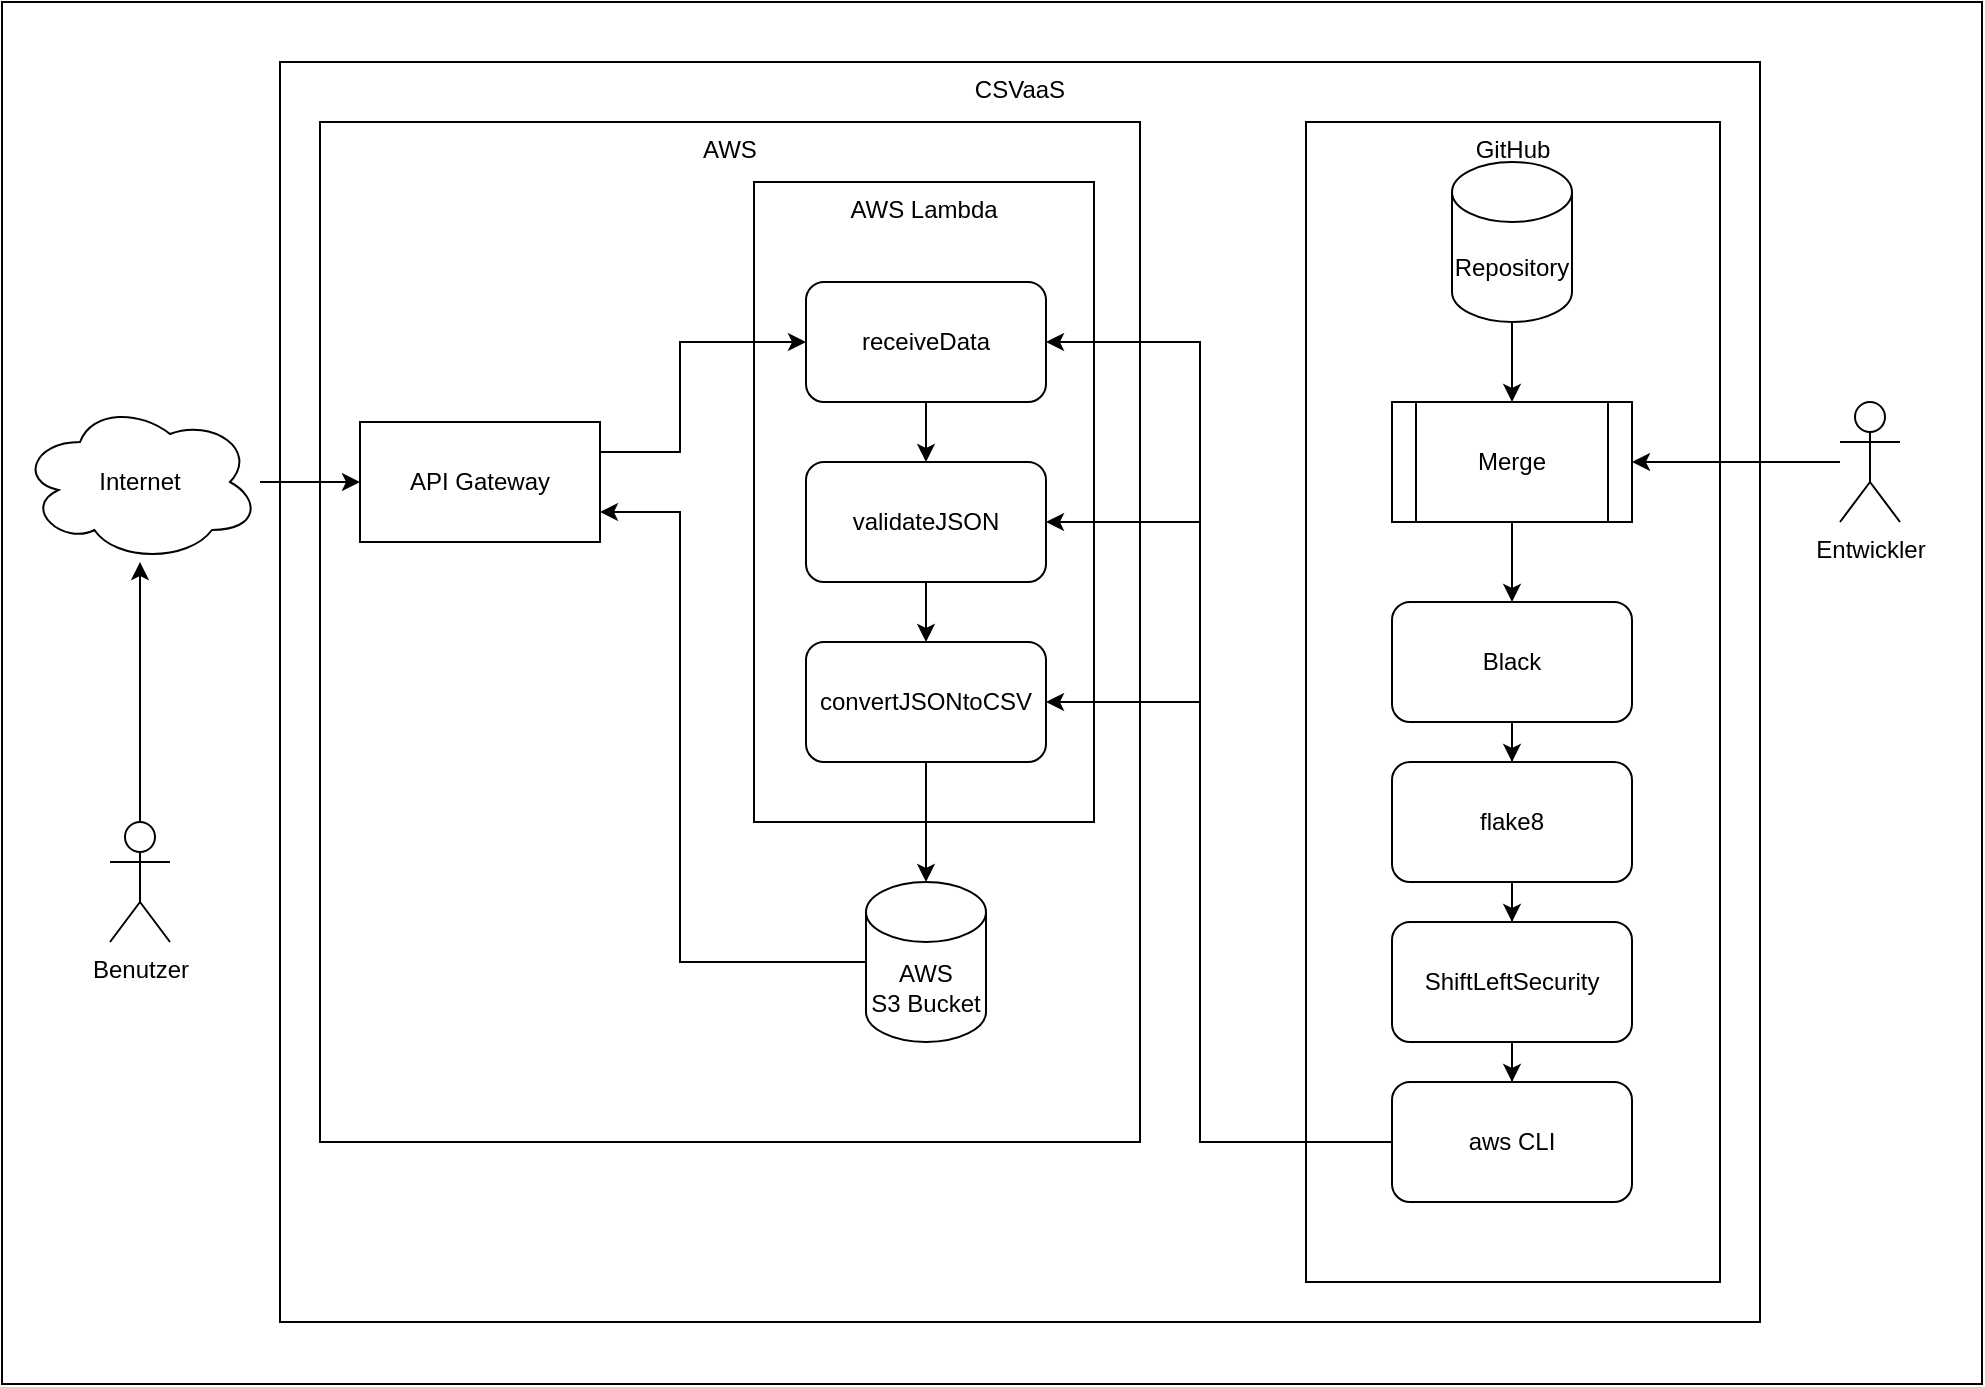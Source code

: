 <mxfile version="16.5.3" type="github">
  <diagram id="GSSuMfWA-pwwIhmpELV4" name="Page-1">
    <mxGraphModel dx="1422" dy="788" grid="1" gridSize="10" guides="1" tooltips="1" connect="1" arrows="1" fold="1" page="1" pageScale="1" pageWidth="850" pageHeight="1100" math="0" shadow="0">
      <root>
        <mxCell id="0" />
        <mxCell id="1" parent="0" />
        <mxCell id="6TzVvgDuK3aJhI1CQyIa-64" value="" style="rounded=0;whiteSpace=wrap;html=1;" vertex="1" parent="1">
          <mxGeometry x="50" y="29" width="990" height="691" as="geometry" />
        </mxCell>
        <mxCell id="6TzVvgDuK3aJhI1CQyIa-18" value="CSVaaS" style="rounded=0;whiteSpace=wrap;html=1;verticalAlign=top;" vertex="1" parent="1">
          <mxGeometry x="189" y="59" width="740" height="630" as="geometry" />
        </mxCell>
        <mxCell id="6TzVvgDuK3aJhI1CQyIa-60" value="AWS" style="rounded=0;whiteSpace=wrap;html=1;verticalAlign=top;" vertex="1" parent="1">
          <mxGeometry x="209" y="89" width="410" height="510" as="geometry" />
        </mxCell>
        <mxCell id="6TzVvgDuK3aJhI1CQyIa-2" value="API Gateway" style="rounded=0;whiteSpace=wrap;html=1;" vertex="1" parent="1">
          <mxGeometry x="229" y="239" width="120" height="60" as="geometry" />
        </mxCell>
        <mxCell id="6TzVvgDuK3aJhI1CQyIa-14" style="edgeStyle=orthogonalEdgeStyle;rounded=0;orthogonalLoop=1;jettySize=auto;html=1;" edge="1" parent="1" source="6TzVvgDuK3aJhI1CQyIa-3" target="6TzVvgDuK3aJhI1CQyIa-2">
          <mxGeometry relative="1" as="geometry" />
        </mxCell>
        <mxCell id="6TzVvgDuK3aJhI1CQyIa-3" value="Internet" style="ellipse;shape=cloud;whiteSpace=wrap;html=1;" vertex="1" parent="1">
          <mxGeometry x="59" y="229" width="120" height="80" as="geometry" />
        </mxCell>
        <mxCell id="6TzVvgDuK3aJhI1CQyIa-4" value="AWS Lambda" style="rounded=0;whiteSpace=wrap;html=1;verticalAlign=top;" vertex="1" parent="1">
          <mxGeometry x="426" y="119" width="170" height="320" as="geometry" />
        </mxCell>
        <mxCell id="6TzVvgDuK3aJhI1CQyIa-9" value="" style="edgeStyle=orthogonalEdgeStyle;rounded=0;orthogonalLoop=1;jettySize=auto;html=1;" edge="1" parent="1" source="6TzVvgDuK3aJhI1CQyIa-5" target="6TzVvgDuK3aJhI1CQyIa-6">
          <mxGeometry relative="1" as="geometry" />
        </mxCell>
        <mxCell id="6TzVvgDuK3aJhI1CQyIa-5" value="receiveData" style="rounded=1;whiteSpace=wrap;html=1;" vertex="1" parent="1">
          <mxGeometry x="452" y="169" width="120" height="60" as="geometry" />
        </mxCell>
        <mxCell id="6TzVvgDuK3aJhI1CQyIa-10" value="" style="edgeStyle=orthogonalEdgeStyle;rounded=0;orthogonalLoop=1;jettySize=auto;html=1;" edge="1" parent="1" source="6TzVvgDuK3aJhI1CQyIa-6" target="6TzVvgDuK3aJhI1CQyIa-7">
          <mxGeometry relative="1" as="geometry" />
        </mxCell>
        <mxCell id="6TzVvgDuK3aJhI1CQyIa-6" value="validateJSON" style="rounded=1;whiteSpace=wrap;html=1;" vertex="1" parent="1">
          <mxGeometry x="452" y="259" width="120" height="60" as="geometry" />
        </mxCell>
        <mxCell id="6TzVvgDuK3aJhI1CQyIa-11" style="edgeStyle=orthogonalEdgeStyle;rounded=0;orthogonalLoop=1;jettySize=auto;html=1;" edge="1" parent="1" source="6TzVvgDuK3aJhI1CQyIa-7" target="6TzVvgDuK3aJhI1CQyIa-8">
          <mxGeometry relative="1" as="geometry" />
        </mxCell>
        <mxCell id="6TzVvgDuK3aJhI1CQyIa-7" value="convertJSONtoCSV" style="rounded=1;whiteSpace=wrap;html=1;" vertex="1" parent="1">
          <mxGeometry x="452" y="349" width="120" height="60" as="geometry" />
        </mxCell>
        <mxCell id="6TzVvgDuK3aJhI1CQyIa-12" style="edgeStyle=orthogonalEdgeStyle;rounded=0;orthogonalLoop=1;jettySize=auto;html=1;entryX=1;entryY=0.75;entryDx=0;entryDy=0;exitX=0;exitY=0.5;exitDx=0;exitDy=0;exitPerimeter=0;" edge="1" parent="1" source="6TzVvgDuK3aJhI1CQyIa-8" target="6TzVvgDuK3aJhI1CQyIa-2">
          <mxGeometry relative="1" as="geometry">
            <Array as="points">
              <mxPoint x="389" y="509" />
              <mxPoint x="389" y="284" />
            </Array>
          </mxGeometry>
        </mxCell>
        <mxCell id="6TzVvgDuK3aJhI1CQyIa-8" value="AWS&lt;br&gt;&lt;div&gt;S3 Bucket&lt;/div&gt;" style="shape=cylinder3;whiteSpace=wrap;html=1;boundedLbl=1;backgroundOutline=1;size=15;" vertex="1" parent="1">
          <mxGeometry x="482" y="469" width="60" height="80" as="geometry" />
        </mxCell>
        <mxCell id="6TzVvgDuK3aJhI1CQyIa-13" style="edgeStyle=orthogonalEdgeStyle;rounded=0;orthogonalLoop=1;jettySize=auto;html=1;exitX=1;exitY=0.25;exitDx=0;exitDy=0;entryX=0;entryY=0.5;entryDx=0;entryDy=0;" edge="1" parent="1" source="6TzVvgDuK3aJhI1CQyIa-2" target="6TzVvgDuK3aJhI1CQyIa-5">
          <mxGeometry relative="1" as="geometry">
            <Array as="points">
              <mxPoint x="389" y="254" />
              <mxPoint x="389" y="199" />
            </Array>
          </mxGeometry>
        </mxCell>
        <mxCell id="6TzVvgDuK3aJhI1CQyIa-16" style="edgeStyle=orthogonalEdgeStyle;rounded=0;orthogonalLoop=1;jettySize=auto;html=1;" edge="1" parent="1" source="6TzVvgDuK3aJhI1CQyIa-15" target="6TzVvgDuK3aJhI1CQyIa-3">
          <mxGeometry relative="1" as="geometry" />
        </mxCell>
        <mxCell id="6TzVvgDuK3aJhI1CQyIa-15" value="Benutzer" style="shape=umlActor;verticalLabelPosition=bottom;verticalAlign=top;html=1;outlineConnect=0;" vertex="1" parent="1">
          <mxGeometry x="104" y="439" width="30" height="60" as="geometry" />
        </mxCell>
        <mxCell id="6TzVvgDuK3aJhI1CQyIa-19" value="GitHub" style="rounded=0;whiteSpace=wrap;html=1;verticalAlign=top;" vertex="1" parent="1">
          <mxGeometry x="702" y="89" width="207" height="580" as="geometry" />
        </mxCell>
        <mxCell id="6TzVvgDuK3aJhI1CQyIa-25" value="" style="edgeStyle=orthogonalEdgeStyle;rounded=0;orthogonalLoop=1;jettySize=auto;html=1;" edge="1" parent="1" source="6TzVvgDuK3aJhI1CQyIa-21" target="6TzVvgDuK3aJhI1CQyIa-22">
          <mxGeometry relative="1" as="geometry" />
        </mxCell>
        <mxCell id="6TzVvgDuK3aJhI1CQyIa-21" value="Merge" style="shape=process;whiteSpace=wrap;html=1;backgroundOutline=1;" vertex="1" parent="1">
          <mxGeometry x="745" y="229" width="120" height="60" as="geometry" />
        </mxCell>
        <mxCell id="6TzVvgDuK3aJhI1CQyIa-27" value="" style="edgeStyle=orthogonalEdgeStyle;rounded=0;orthogonalLoop=1;jettySize=auto;html=1;" edge="1" parent="1" source="6TzVvgDuK3aJhI1CQyIa-22" target="6TzVvgDuK3aJhI1CQyIa-26">
          <mxGeometry relative="1" as="geometry" />
        </mxCell>
        <mxCell id="6TzVvgDuK3aJhI1CQyIa-22" value="Black" style="rounded=1;whiteSpace=wrap;html=1;" vertex="1" parent="1">
          <mxGeometry x="745" y="329" width="120" height="60" as="geometry" />
        </mxCell>
        <mxCell id="6TzVvgDuK3aJhI1CQyIa-24" style="edgeStyle=orthogonalEdgeStyle;rounded=0;orthogonalLoop=1;jettySize=auto;html=1;" edge="1" parent="1" source="6TzVvgDuK3aJhI1CQyIa-23" target="6TzVvgDuK3aJhI1CQyIa-21">
          <mxGeometry relative="1" as="geometry" />
        </mxCell>
        <mxCell id="6TzVvgDuK3aJhI1CQyIa-23" value="Repository" style="shape=cylinder3;whiteSpace=wrap;html=1;boundedLbl=1;backgroundOutline=1;size=15;" vertex="1" parent="1">
          <mxGeometry x="775" y="109" width="60" height="80" as="geometry" />
        </mxCell>
        <mxCell id="6TzVvgDuK3aJhI1CQyIa-29" value="" style="edgeStyle=orthogonalEdgeStyle;rounded=0;orthogonalLoop=1;jettySize=auto;html=1;" edge="1" parent="1" source="6TzVvgDuK3aJhI1CQyIa-26" target="6TzVvgDuK3aJhI1CQyIa-28">
          <mxGeometry relative="1" as="geometry" />
        </mxCell>
        <mxCell id="6TzVvgDuK3aJhI1CQyIa-26" value="flake8" style="rounded=1;whiteSpace=wrap;html=1;" vertex="1" parent="1">
          <mxGeometry x="745" y="409" width="120" height="60" as="geometry" />
        </mxCell>
        <mxCell id="6TzVvgDuK3aJhI1CQyIa-31" value="" style="edgeStyle=orthogonalEdgeStyle;rounded=0;orthogonalLoop=1;jettySize=auto;html=1;" edge="1" parent="1" source="6TzVvgDuK3aJhI1CQyIa-28" target="6TzVvgDuK3aJhI1CQyIa-30">
          <mxGeometry relative="1" as="geometry" />
        </mxCell>
        <mxCell id="6TzVvgDuK3aJhI1CQyIa-28" value="ShiftLeftSecurity" style="rounded=1;whiteSpace=wrap;html=1;" vertex="1" parent="1">
          <mxGeometry x="745" y="489" width="120" height="60" as="geometry" />
        </mxCell>
        <mxCell id="6TzVvgDuK3aJhI1CQyIa-36" style="edgeStyle=orthogonalEdgeStyle;rounded=0;orthogonalLoop=1;jettySize=auto;html=1;exitX=0;exitY=0.5;exitDx=0;exitDy=0;entryX=1;entryY=0.5;entryDx=0;entryDy=0;" edge="1" parent="1" source="6TzVvgDuK3aJhI1CQyIa-30" target="6TzVvgDuK3aJhI1CQyIa-5">
          <mxGeometry relative="1" as="geometry">
            <Array as="points">
              <mxPoint x="649" y="599" />
              <mxPoint x="649" y="199" />
            </Array>
          </mxGeometry>
        </mxCell>
        <mxCell id="6TzVvgDuK3aJhI1CQyIa-37" style="edgeStyle=orthogonalEdgeStyle;rounded=0;orthogonalLoop=1;jettySize=auto;html=1;exitX=0;exitY=0.5;exitDx=0;exitDy=0;entryX=1;entryY=0.5;entryDx=0;entryDy=0;" edge="1" parent="1" source="6TzVvgDuK3aJhI1CQyIa-30" target="6TzVvgDuK3aJhI1CQyIa-6">
          <mxGeometry relative="1" as="geometry">
            <Array as="points">
              <mxPoint x="649" y="599" />
              <mxPoint x="649" y="289" />
            </Array>
          </mxGeometry>
        </mxCell>
        <mxCell id="6TzVvgDuK3aJhI1CQyIa-38" style="edgeStyle=orthogonalEdgeStyle;rounded=0;orthogonalLoop=1;jettySize=auto;html=1;exitX=0;exitY=0.5;exitDx=0;exitDy=0;entryX=1;entryY=0.5;entryDx=0;entryDy=0;" edge="1" parent="1" source="6TzVvgDuK3aJhI1CQyIa-30" target="6TzVvgDuK3aJhI1CQyIa-7">
          <mxGeometry relative="1" as="geometry">
            <Array as="points">
              <mxPoint x="649" y="599" />
              <mxPoint x="649" y="379" />
            </Array>
          </mxGeometry>
        </mxCell>
        <mxCell id="6TzVvgDuK3aJhI1CQyIa-30" value="aws CLI" style="rounded=1;whiteSpace=wrap;html=1;" vertex="1" parent="1">
          <mxGeometry x="745" y="569" width="120" height="60" as="geometry" />
        </mxCell>
        <mxCell id="6TzVvgDuK3aJhI1CQyIa-34" style="rounded=0;orthogonalLoop=1;jettySize=auto;html=1;entryX=1;entryY=0.5;entryDx=0;entryDy=0;edgeStyle=orthogonalEdgeStyle;" edge="1" parent="1" source="6TzVvgDuK3aJhI1CQyIa-32" target="6TzVvgDuK3aJhI1CQyIa-21">
          <mxGeometry relative="1" as="geometry" />
        </mxCell>
        <mxCell id="6TzVvgDuK3aJhI1CQyIa-32" value="Entwickler" style="shape=umlActor;verticalLabelPosition=bottom;verticalAlign=top;html=1;outlineConnect=0;" vertex="1" parent="1">
          <mxGeometry x="969" y="229" width="30" height="60" as="geometry" />
        </mxCell>
      </root>
    </mxGraphModel>
  </diagram>
</mxfile>
